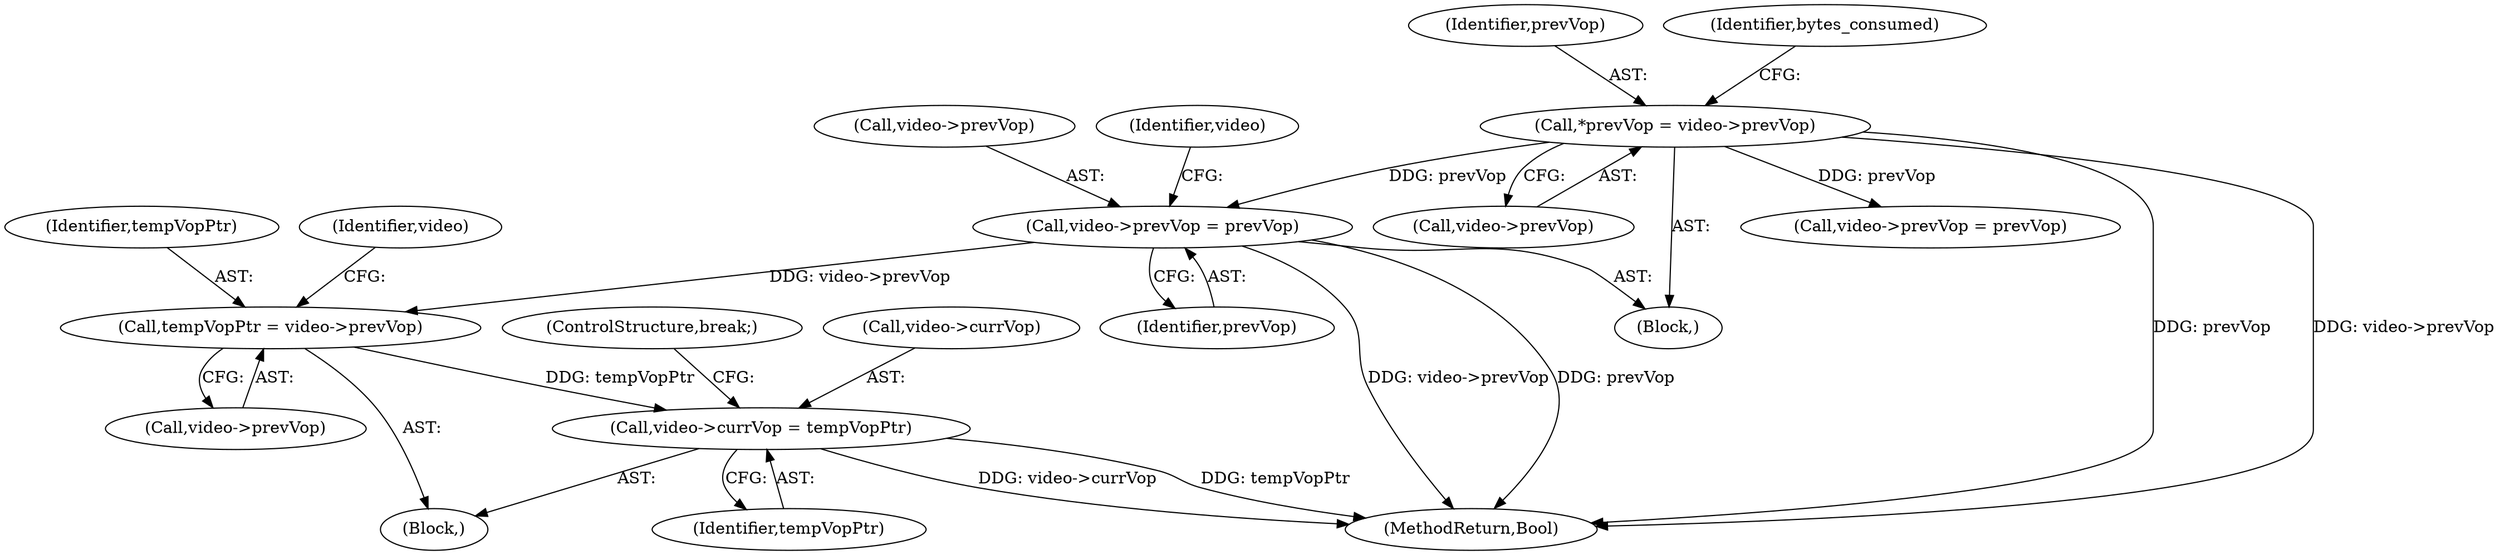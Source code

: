 digraph "0_Android_961e5ac5788b52304e64b9a509781beaf5201fb0_1@pointer" {
"1000654" [label="(Call,video->currVop = tempVopPtr)"];
"1000642" [label="(Call,tempVopPtr = video->prevVop)"];
"1000496" [label="(Call,video->prevVop = prevVop)"];
"1000178" [label="(Call,*prevVop = video->prevVop)"];
"1000497" [label="(Call,video->prevVop)"];
"1000496" [label="(Call,video->prevVop = prevVop)"];
"1000180" [label="(Call,video->prevVop)"];
"1000641" [label="(Block,)"];
"1000500" [label="(Identifier,prevVop)"];
"1000664" [label="(MethodReturn,Bool)"];
"1000642" [label="(Call,tempVopPtr = video->prevVop)"];
"1000654" [label="(Call,video->currVop = tempVopPtr)"];
"1000179" [label="(Identifier,prevVop)"];
"1000643" [label="(Identifier,tempVopPtr)"];
"1000644" [label="(Call,video->prevVop)"];
"1000503" [label="(Identifier,video)"];
"1000658" [label="(Identifier,tempVopPtr)"];
"1000144" [label="(Block,)"];
"1000649" [label="(Identifier,video)"];
"1000655" [label="(Call,video->currVop)"];
"1000178" [label="(Call,*prevVop = video->prevVop)"];
"1000186" [label="(Identifier,bytes_consumed)"];
"1000659" [label="(ControlStructure,break;)"];
"1000299" [label="(Call,video->prevVop = prevVop)"];
"1000654" -> "1000641"  [label="AST: "];
"1000654" -> "1000658"  [label="CFG: "];
"1000655" -> "1000654"  [label="AST: "];
"1000658" -> "1000654"  [label="AST: "];
"1000659" -> "1000654"  [label="CFG: "];
"1000654" -> "1000664"  [label="DDG: video->currVop"];
"1000654" -> "1000664"  [label="DDG: tempVopPtr"];
"1000642" -> "1000654"  [label="DDG: tempVopPtr"];
"1000642" -> "1000641"  [label="AST: "];
"1000642" -> "1000644"  [label="CFG: "];
"1000643" -> "1000642"  [label="AST: "];
"1000644" -> "1000642"  [label="AST: "];
"1000649" -> "1000642"  [label="CFG: "];
"1000496" -> "1000642"  [label="DDG: video->prevVop"];
"1000496" -> "1000144"  [label="AST: "];
"1000496" -> "1000500"  [label="CFG: "];
"1000497" -> "1000496"  [label="AST: "];
"1000500" -> "1000496"  [label="AST: "];
"1000503" -> "1000496"  [label="CFG: "];
"1000496" -> "1000664"  [label="DDG: video->prevVop"];
"1000496" -> "1000664"  [label="DDG: prevVop"];
"1000178" -> "1000496"  [label="DDG: prevVop"];
"1000178" -> "1000144"  [label="AST: "];
"1000178" -> "1000180"  [label="CFG: "];
"1000179" -> "1000178"  [label="AST: "];
"1000180" -> "1000178"  [label="AST: "];
"1000186" -> "1000178"  [label="CFG: "];
"1000178" -> "1000664"  [label="DDG: prevVop"];
"1000178" -> "1000664"  [label="DDG: video->prevVop"];
"1000178" -> "1000299"  [label="DDG: prevVop"];
}
